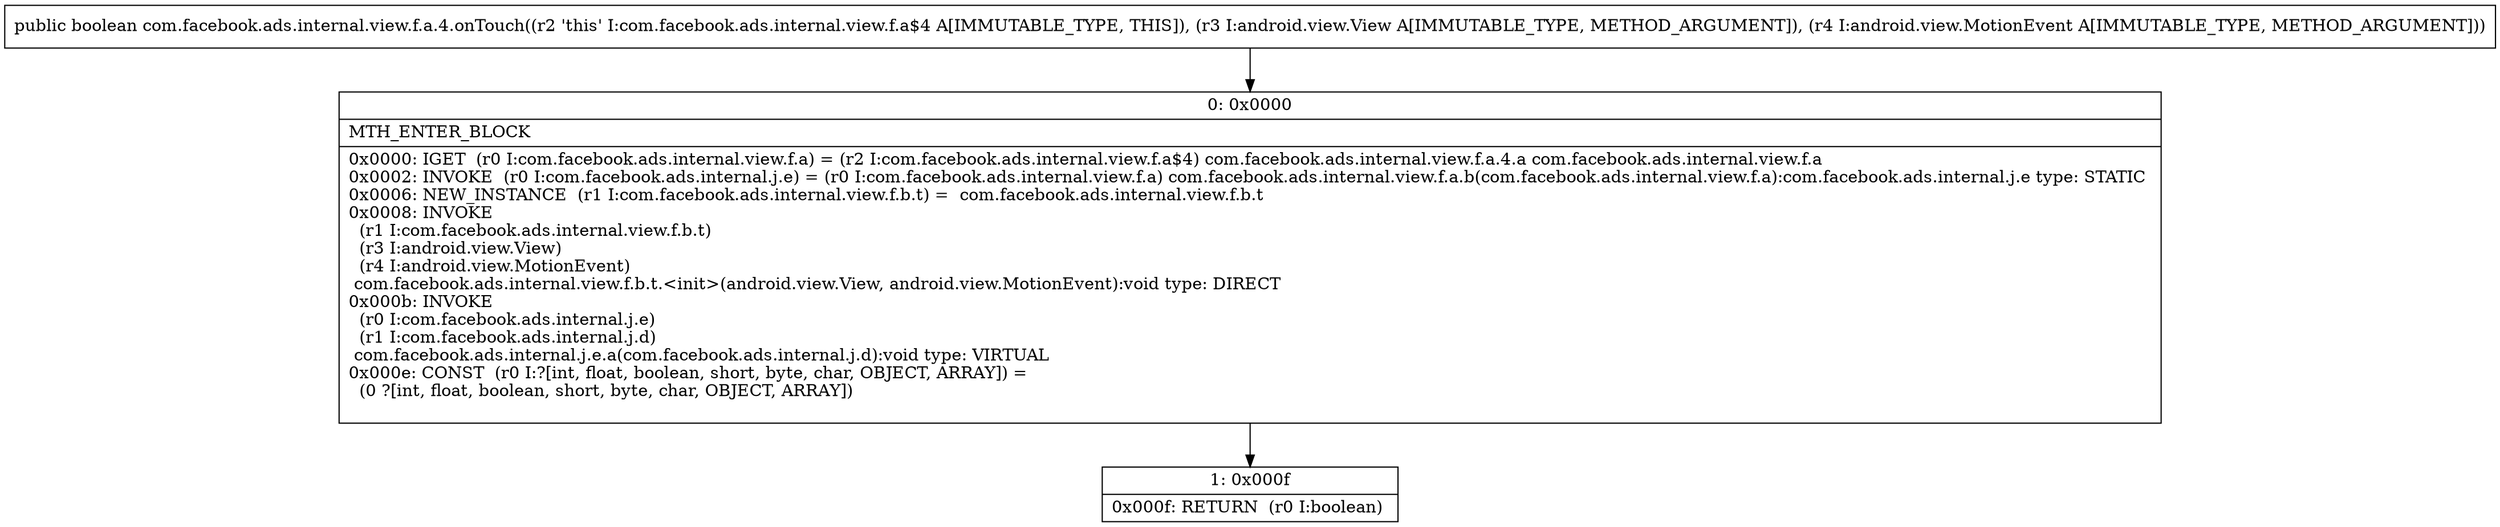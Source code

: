 digraph "CFG forcom.facebook.ads.internal.view.f.a.4.onTouch(Landroid\/view\/View;Landroid\/view\/MotionEvent;)Z" {
Node_0 [shape=record,label="{0\:\ 0x0000|MTH_ENTER_BLOCK\l|0x0000: IGET  (r0 I:com.facebook.ads.internal.view.f.a) = (r2 I:com.facebook.ads.internal.view.f.a$4) com.facebook.ads.internal.view.f.a.4.a com.facebook.ads.internal.view.f.a \l0x0002: INVOKE  (r0 I:com.facebook.ads.internal.j.e) = (r0 I:com.facebook.ads.internal.view.f.a) com.facebook.ads.internal.view.f.a.b(com.facebook.ads.internal.view.f.a):com.facebook.ads.internal.j.e type: STATIC \l0x0006: NEW_INSTANCE  (r1 I:com.facebook.ads.internal.view.f.b.t) =  com.facebook.ads.internal.view.f.b.t \l0x0008: INVOKE  \l  (r1 I:com.facebook.ads.internal.view.f.b.t)\l  (r3 I:android.view.View)\l  (r4 I:android.view.MotionEvent)\l com.facebook.ads.internal.view.f.b.t.\<init\>(android.view.View, android.view.MotionEvent):void type: DIRECT \l0x000b: INVOKE  \l  (r0 I:com.facebook.ads.internal.j.e)\l  (r1 I:com.facebook.ads.internal.j.d)\l com.facebook.ads.internal.j.e.a(com.facebook.ads.internal.j.d):void type: VIRTUAL \l0x000e: CONST  (r0 I:?[int, float, boolean, short, byte, char, OBJECT, ARRAY]) = \l  (0 ?[int, float, boolean, short, byte, char, OBJECT, ARRAY])\l \l}"];
Node_1 [shape=record,label="{1\:\ 0x000f|0x000f: RETURN  (r0 I:boolean) \l}"];
MethodNode[shape=record,label="{public boolean com.facebook.ads.internal.view.f.a.4.onTouch((r2 'this' I:com.facebook.ads.internal.view.f.a$4 A[IMMUTABLE_TYPE, THIS]), (r3 I:android.view.View A[IMMUTABLE_TYPE, METHOD_ARGUMENT]), (r4 I:android.view.MotionEvent A[IMMUTABLE_TYPE, METHOD_ARGUMENT])) }"];
MethodNode -> Node_0;
Node_0 -> Node_1;
}


